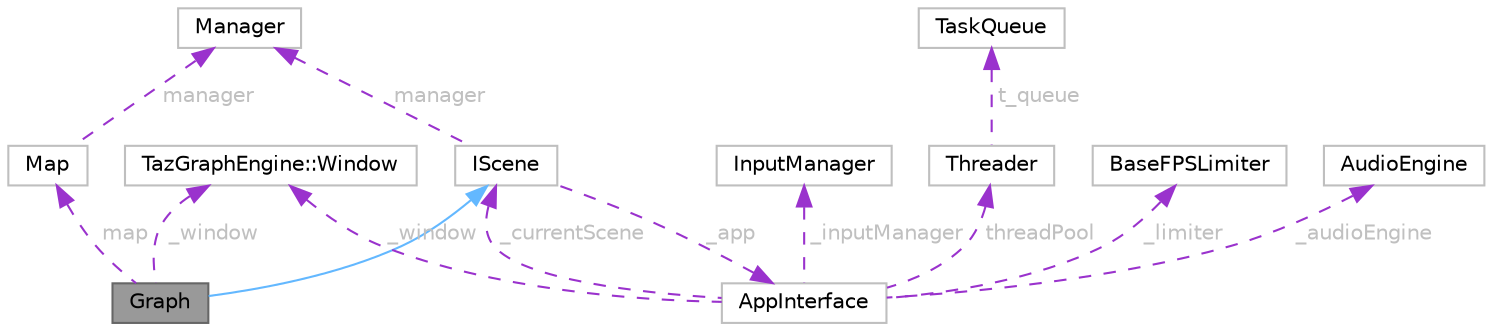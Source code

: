 digraph "Graph"
{
 // LATEX_PDF_SIZE
  bgcolor="transparent";
  edge [fontname=Helvetica,fontsize=10,labelfontname=Helvetica,labelfontsize=10];
  node [fontname=Helvetica,fontsize=10,shape=box,height=0.2,width=0.4];
  Node1 [id="Node000001",label="Graph",height=0.2,width=0.4,color="gray40", fillcolor="grey60", style="filled", fontcolor="black",tooltip=" "];
  Node2 -> Node1 [id="edge1_Node000001_Node000002",dir="back",color="steelblue1",style="solid",tooltip=" "];
  Node2 [id="Node000002",label="IScene",height=0.2,width=0.4,color="grey75", fillcolor="white", style="filled",URL="$classIScene.html",tooltip=" "];
  Node3 -> Node2 [id="edge2_Node000002_Node000003",dir="back",color="darkorchid3",style="dashed",tooltip=" ",label=" _app",fontcolor="grey" ];
  Node3 [id="Node000003",label="AppInterface",height=0.2,width=0.4,color="grey75", fillcolor="white", style="filled",URL="$classAppInterface.html",tooltip=" "];
  Node4 -> Node3 [id="edge3_Node000003_Node000004",dir="back",color="darkorchid3",style="dashed",tooltip=" ",label=" _inputManager",fontcolor="grey" ];
  Node4 [id="Node000004",label="InputManager",height=0.2,width=0.4,color="grey75", fillcolor="white", style="filled",URL="$classInputManager.html",tooltip=" "];
  Node5 -> Node3 [id="edge4_Node000003_Node000005",dir="back",color="darkorchid3",style="dashed",tooltip=" ",label=" _window",fontcolor="grey" ];
  Node5 [id="Node000005",label="TazGraphEngine::Window",height=0.2,width=0.4,color="grey75", fillcolor="white", style="filled",URL="$classTazGraphEngine_1_1Window.html",tooltip=" "];
  Node6 -> Node3 [id="edge5_Node000003_Node000006",dir="back",color="darkorchid3",style="dashed",tooltip=" ",label=" threadPool",fontcolor="grey" ];
  Node6 [id="Node000006",label="Threader",height=0.2,width=0.4,color="grey75", fillcolor="white", style="filled",URL="$structThreader.html",tooltip=" "];
  Node7 -> Node6 [id="edge6_Node000006_Node000007",dir="back",color="darkorchid3",style="dashed",tooltip=" ",label=" t_queue",fontcolor="grey" ];
  Node7 [id="Node000007",label="TaskQueue",height=0.2,width=0.4,color="grey75", fillcolor="white", style="filled",URL="$structTaskQueue.html",tooltip=" "];
  Node8 -> Node3 [id="edge7_Node000003_Node000008",dir="back",color="darkorchid3",style="dashed",tooltip=" ",label=" _limiter",fontcolor="grey" ];
  Node8 [id="Node000008",label="BaseFPSLimiter",height=0.2,width=0.4,color="grey75", fillcolor="white", style="filled",URL="$classBaseFPSLimiter.html",tooltip=" "];
  Node9 -> Node3 [id="edge8_Node000003_Node000009",dir="back",color="darkorchid3",style="dashed",tooltip=" ",label=" _audioEngine",fontcolor="grey" ];
  Node9 [id="Node000009",label="AudioEngine",height=0.2,width=0.4,color="grey75", fillcolor="white", style="filled",URL="$classAudioEngine.html",tooltip=" "];
  Node2 -> Node3 [id="edge9_Node000003_Node000002",dir="back",color="darkorchid3",style="dashed",tooltip=" ",label=" _currentScene",fontcolor="grey" ];
  Node10 -> Node2 [id="edge10_Node000002_Node000010",dir="back",color="darkorchid3",style="dashed",tooltip=" ",label=" manager",fontcolor="grey" ];
  Node10 [id="Node000010",label="Manager",height=0.2,width=0.4,color="grey75", fillcolor="white", style="filled",URL="$classManager.html",tooltip=" "];
  Node11 -> Node1 [id="edge11_Node000001_Node000011",dir="back",color="darkorchid3",style="dashed",tooltip=" ",label=" map",fontcolor="grey" ];
  Node11 [id="Node000011",label="Map",height=0.2,width=0.4,color="grey75", fillcolor="white", style="filled",URL="$classMap.html",tooltip=" "];
  Node10 -> Node11 [id="edge12_Node000011_Node000010",dir="back",color="darkorchid3",style="dashed",tooltip=" ",label=" manager",fontcolor="grey" ];
  Node5 -> Node1 [id="edge13_Node000001_Node000005",dir="back",color="darkorchid3",style="dashed",tooltip=" ",label=" _window",fontcolor="grey" ];
}
